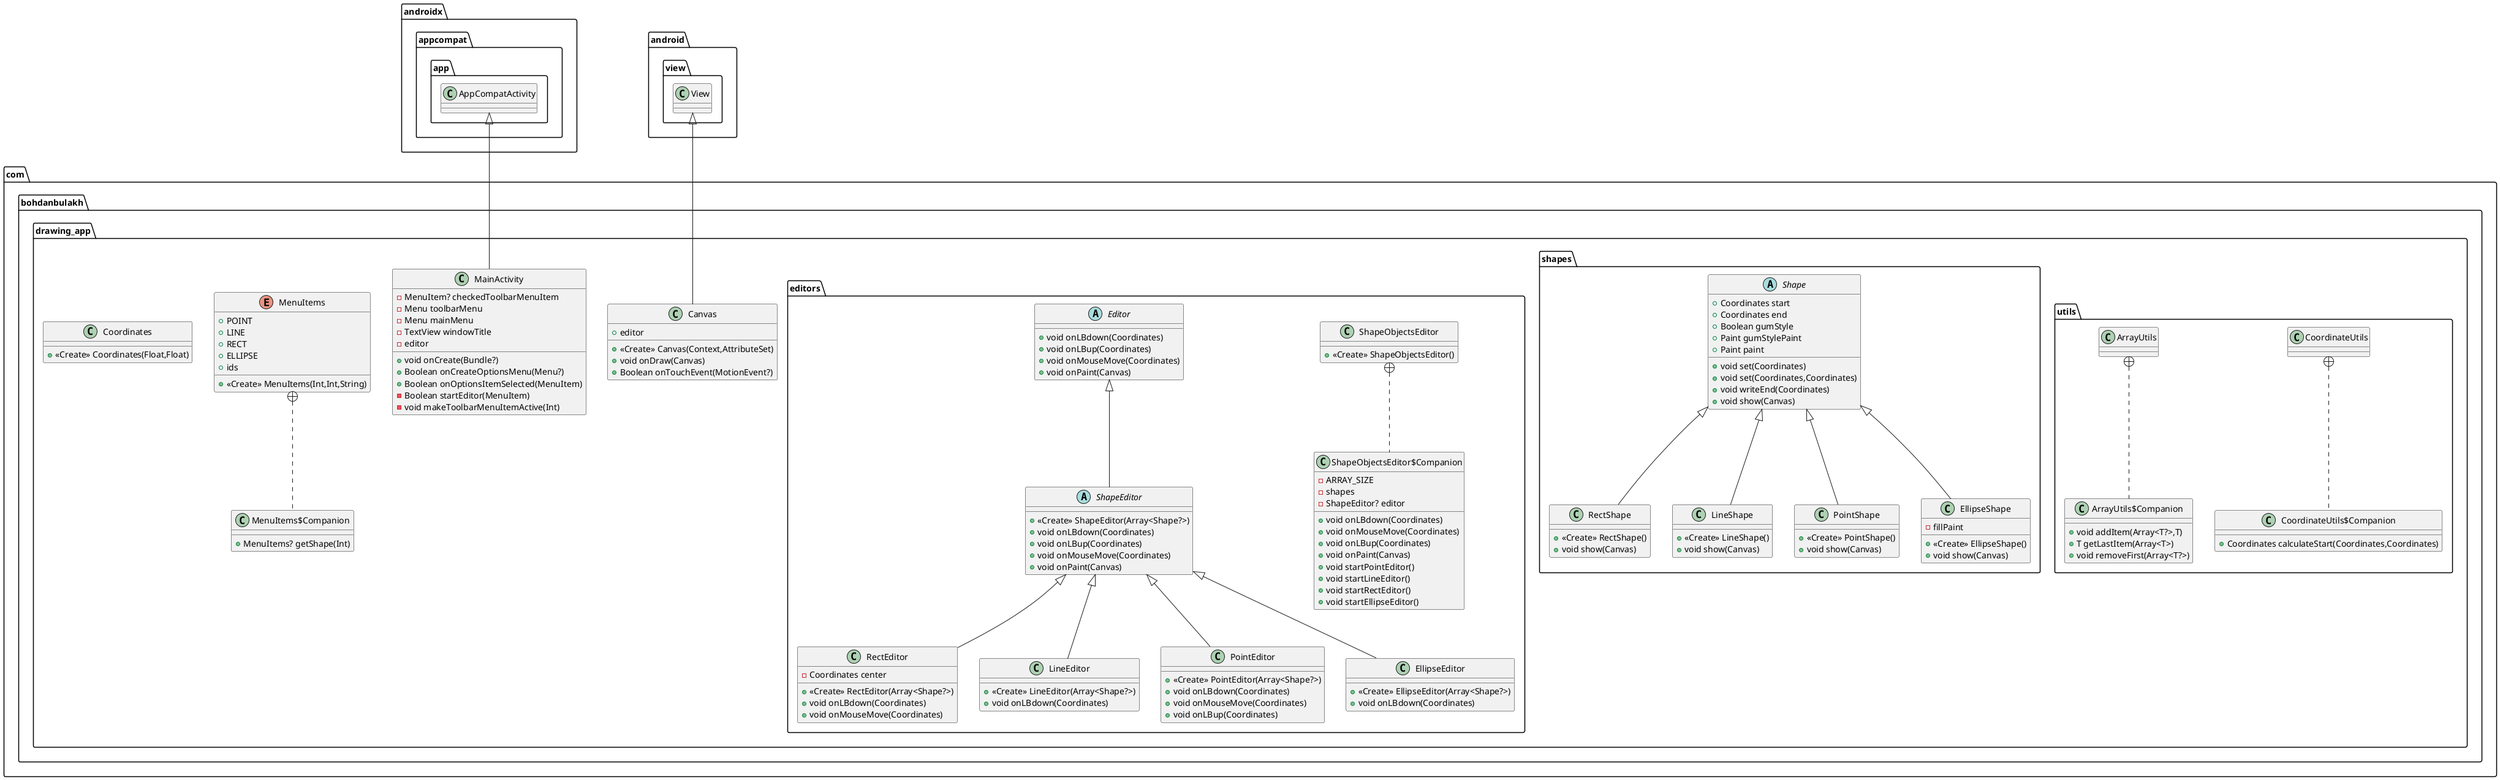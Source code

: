 @startuml
class com.bohdanbulakh.drawing_app.MainActivity {
- MenuItem? checkedToolbarMenuItem
- Menu toolbarMenu
- Menu mainMenu
- TextView windowTitle
-  editor
+ void onCreate(Bundle?)
+ Boolean onCreateOptionsMenu(Menu?)
+ Boolean onOptionsItemSelected(MenuItem)
- Boolean startEditor(MenuItem)
- void makeToolbarMenuItemActive(Int)
}


class com.bohdanbulakh.drawing_app.utils.CoordinateUtils$Companion {
+ Coordinates calculateStart(Coordinates,Coordinates)
}

class com.bohdanbulakh.drawing_app.utils.CoordinateUtils {
}
abstract class com.bohdanbulakh.drawing_app.shapes.Shape {
+ Coordinates start
+ Coordinates end
+ Boolean gumStyle
+ Paint gumStylePaint
+ Paint paint
+ void set(Coordinates)
+ void set(Coordinates,Coordinates)
+ void writeEnd(Coordinates)
+ void show(Canvas)
}


class com.bohdanbulakh.drawing_app.shapes.RectShape {
+ <<Create>> RectShape()
+ void show(Canvas)
}

class com.bohdanbulakh.drawing_app.Canvas {
+  editor
+ <<Create>> Canvas(Context,AttributeSet)
+ void onDraw(Canvas)
+ Boolean onTouchEvent(MotionEvent?)
}


class com.bohdanbulakh.drawing_app.utils.ArrayUtils$Companion {
+ void addItem(Array<T?>,T)
+ T getLastItem(Array<T>)
+ void removeFirst(Array<T?>)
}

class com.bohdanbulakh.drawing_app.utils.ArrayUtils {
}
class com.bohdanbulakh.drawing_app.editors.RectEditor {
- Coordinates center
+ <<Create>> RectEditor(Array<Shape?>)
+ void onLBdown(Coordinates)
+ void onMouseMove(Coordinates)
}


class com.bohdanbulakh.drawing_app.shapes.LineShape {
+ <<Create>> LineShape()
+ void show(Canvas)
}

class com.bohdanbulakh.drawing_app.shapes.PointShape {
+ <<Create>> PointShape()
+ void show(Canvas)
}

class com.bohdanbulakh.drawing_app.editors.LineEditor {
+ <<Create>> LineEditor(Array<Shape?>)
+ void onLBdown(Coordinates)
}

class com.bohdanbulakh.drawing_app.editors.ShapeObjectsEditor$Companion {
-  ARRAY_SIZE
-  shapes
- ShapeEditor? editor
+ void onLBdown(Coordinates)
+ void onMouseMove(Coordinates)
+ void onLBup(Coordinates)
+ void onPaint(Canvas)
+ void startPointEditor()
+ void startLineEditor()
+ void startRectEditor()
+ void startEllipseEditor()
}


class com.bohdanbulakh.drawing_app.editors.ShapeObjectsEditor {
+ <<Create>> ShapeObjectsEditor()
}

class com.bohdanbulakh.drawing_app.MenuItems$Companion {
+ MenuItems? getShape(Int)
}

enum com.bohdanbulakh.drawing_app.MenuItems {
+  POINT
+  LINE
+  RECT
+  ELLIPSE
+  ids
+ <<Create>> MenuItems(Int,Int,String)
}


class com.bohdanbulakh.drawing_app.shapes.EllipseShape {
-  fillPaint
+ <<Create>> EllipseShape()
+ void show(Canvas)
}


class com.bohdanbulakh.drawing_app.Coordinates {
+ <<Create>> Coordinates(Float,Float)
}

class com.bohdanbulakh.drawing_app.editors.PointEditor {
+ <<Create>> PointEditor(Array<Shape?>)
+ void onLBdown(Coordinates)
+ void onMouseMove(Coordinates)
+ void onLBup(Coordinates)
}

abstract class com.bohdanbulakh.drawing_app.editors.Editor {
+ void onLBdown(Coordinates)
+ void onLBup(Coordinates)
+ void onMouseMove(Coordinates)
+ void onPaint(Canvas)
}

class com.bohdanbulakh.drawing_app.editors.EllipseEditor {
+ <<Create>> EllipseEditor(Array<Shape?>)
+ void onLBdown(Coordinates)
}

abstract class com.bohdanbulakh.drawing_app.editors.ShapeEditor {
+ <<Create>> ShapeEditor(Array<Shape?>)
+ void onLBdown(Coordinates)
+ void onLBup(Coordinates)
+ void onMouseMove(Coordinates)
+ void onPaint(Canvas)
}



androidx.appcompat.app.AppCompatActivity <|-- com.bohdanbulakh.drawing_app.MainActivity
com.bohdanbulakh.drawing_app.utils.CoordinateUtils +.. com.bohdanbulakh.drawing_app.utils.CoordinateUtils$Companion
com.bohdanbulakh.drawing_app.shapes.Shape <|-- com.bohdanbulakh.drawing_app.shapes.RectShape
android.view.View <|-- com.bohdanbulakh.drawing_app.Canvas
com.bohdanbulakh.drawing_app.utils.ArrayUtils +.. com.bohdanbulakh.drawing_app.utils.ArrayUtils$Companion
com.bohdanbulakh.drawing_app.editors.ShapeEditor <|-- com.bohdanbulakh.drawing_app.editors.RectEditor
com.bohdanbulakh.drawing_app.shapes.Shape <|-- com.bohdanbulakh.drawing_app.shapes.LineShape
com.bohdanbulakh.drawing_app.shapes.Shape <|-- com.bohdanbulakh.drawing_app.shapes.PointShape
com.bohdanbulakh.drawing_app.editors.ShapeEditor <|-- com.bohdanbulakh.drawing_app.editors.LineEditor
com.bohdanbulakh.drawing_app.editors.ShapeObjectsEditor +.. com.bohdanbulakh.drawing_app.editors.ShapeObjectsEditor$Companion
com.bohdanbulakh.drawing_app.MenuItems +.. com.bohdanbulakh.drawing_app.MenuItems$Companion
com.bohdanbulakh.drawing_app.shapes.Shape <|-- com.bohdanbulakh.drawing_app.shapes.EllipseShape
com.bohdanbulakh.drawing_app.editors.ShapeEditor <|-- com.bohdanbulakh.drawing_app.editors.PointEditor
com.bohdanbulakh.drawing_app.editors.ShapeEditor <|-- com.bohdanbulakh.drawing_app.editors.EllipseEditor
com.bohdanbulakh.drawing_app.editors.Editor <|-- com.bohdanbulakh.drawing_app.editors.ShapeEditor
@enduml